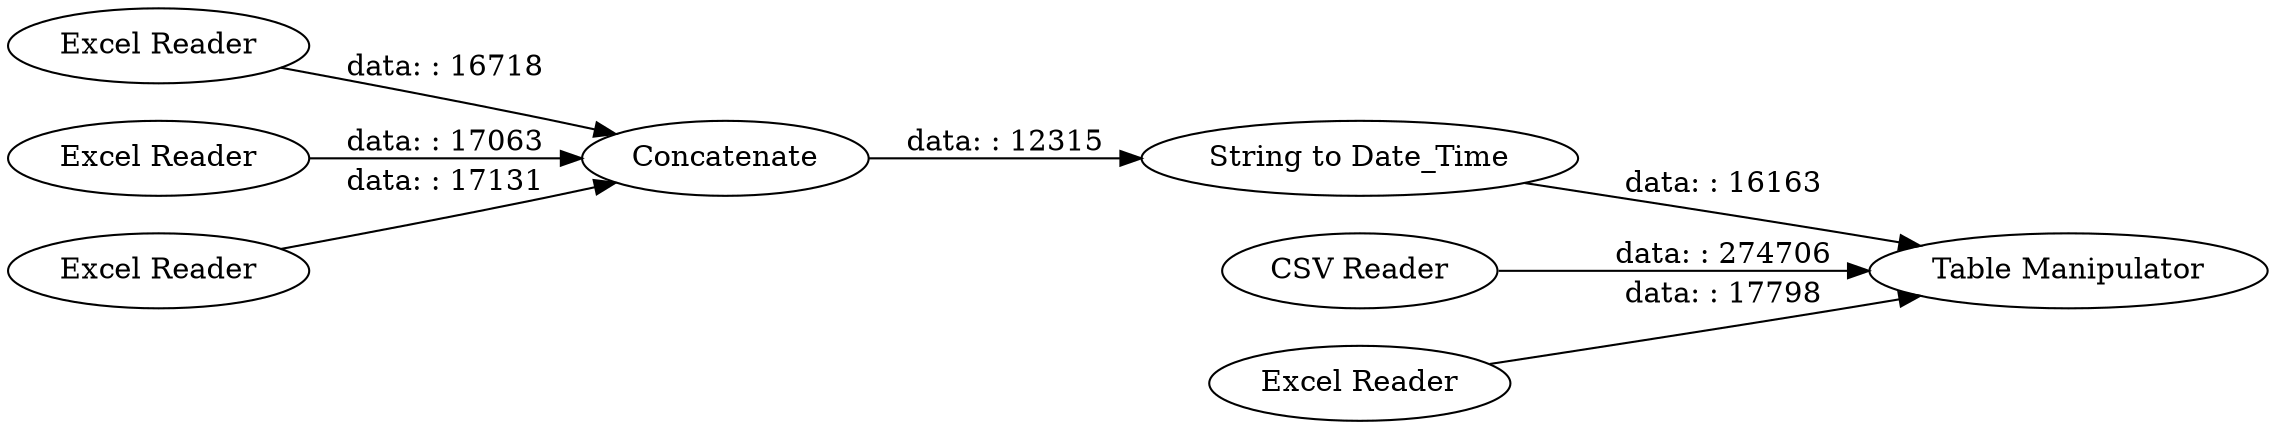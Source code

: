 digraph {
	"-2151355408157101862_5" [label="Excel Reader"]
	"-2151355408157101862_7" [label=Concatenate]
	"-2151355408157101862_6" [label="Excel Reader"]
	"-2151355408157101862_4" [label="Excel Reader"]
	"-2151355408157101862_8" [label="Table Manipulator"]
	"-2151355408157101862_9" [label="String to Date_Time"]
	"-2151355408157101862_2" [label="CSV Reader"]
	"-2151355408157101862_3" [label="Excel Reader"]
	"-2151355408157101862_7" -> "-2151355408157101862_9" [label="data: : 12315"]
	"-2151355408157101862_4" -> "-2151355408157101862_7" [label="data: : 17131"]
	"-2151355408157101862_3" -> "-2151355408157101862_8" [label="data: : 17798"]
	"-2151355408157101862_9" -> "-2151355408157101862_8" [label="data: : 16163"]
	"-2151355408157101862_5" -> "-2151355408157101862_7" [label="data: : 16718"]
	"-2151355408157101862_6" -> "-2151355408157101862_7" [label="data: : 17063"]
	"-2151355408157101862_2" -> "-2151355408157101862_8" [label="data: : 274706"]
	rankdir=LR
}
